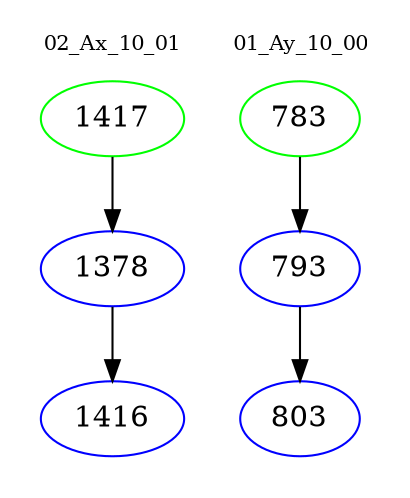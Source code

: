 digraph{
subgraph cluster_0 {
color = white
label = "02_Ax_10_01";
fontsize=10;
T0_1417 [label="1417", color="green"]
T0_1417 -> T0_1378 [color="black"]
T0_1378 [label="1378", color="blue"]
T0_1378 -> T0_1416 [color="black"]
T0_1416 [label="1416", color="blue"]
}
subgraph cluster_1 {
color = white
label = "01_Ay_10_00";
fontsize=10;
T1_783 [label="783", color="green"]
T1_783 -> T1_793 [color="black"]
T1_793 [label="793", color="blue"]
T1_793 -> T1_803 [color="black"]
T1_803 [label="803", color="blue"]
}
}
